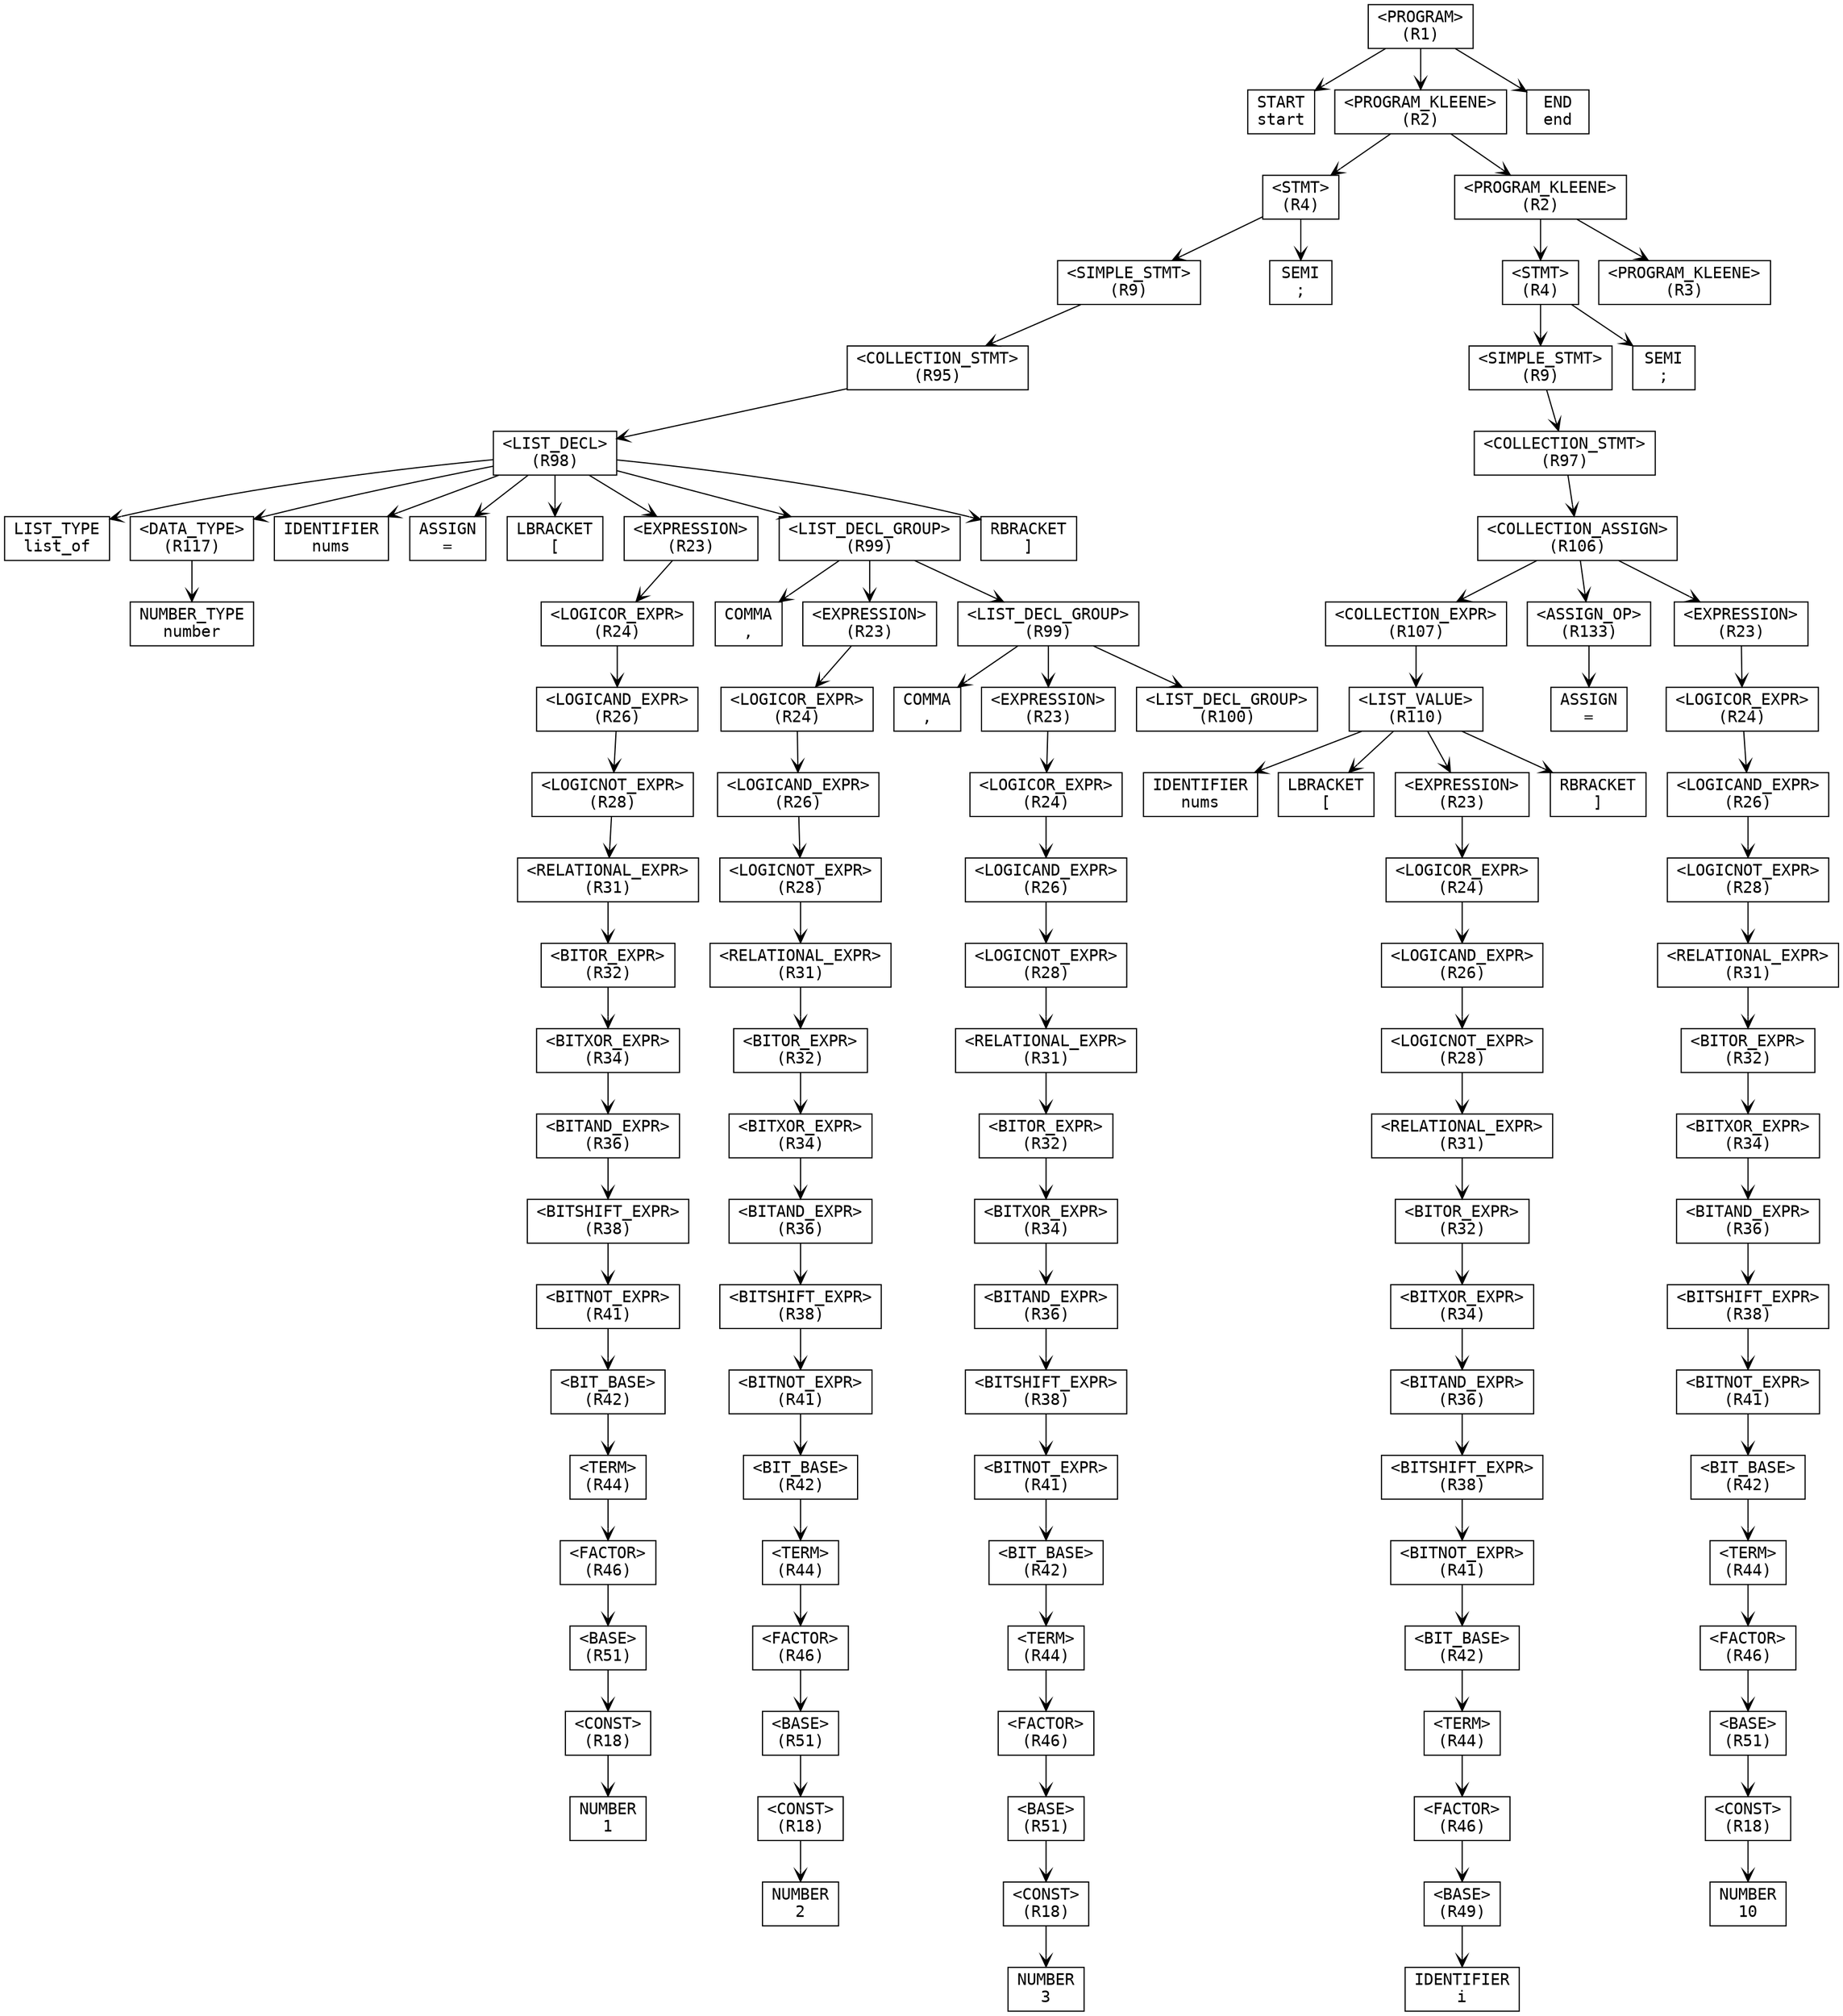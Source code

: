 digraph ParseTree {
  node [shape=box, fontname="Courier"];
  edge [arrowhead=vee];
  n4275866 [label="<PROGRAM>\n(R1)"];
  n1099975486 [label="START\nstart"];
  n4275866 -> n1099975486;
  n26476492 [label="<PROGRAM_KLEENE>\n(R2)"];
  n485081469 [label="<STMT>\n(R4)"];
  n1356608316 [label="<SIMPLE_STMT>\n(R9)"];
  n1485080858 [label="<COLLECTION_STMT>\n(R95)"];
  n1182232665 [label="<LIST_DECL>\n(R98)"];
  n340239299 [label="LIST_TYPE\nlist_of"];
  n1182232665 -> n340239299;
  n624113572 [label="<DATA_TYPE>\n(R117)"];
  n1501800001 [label="NUMBER_TYPE\nnumber"];
  n624113572 -> n1501800001;
  n1182232665 -> n624113572;
  n604758160 [label="IDENTIFIER\nnums"];
  n1182232665 -> n604758160;
  n226166377 [label="ASSIGN\n="];
  n1182232665 -> n226166377;
  n826908277 [label="LBRACKET\n["];
  n1182232665 -> n826908277;
  n1975293875 [label="<EXPRESSION>\n(R23)"];
  n248047348 [label="<LOGICOR_EXPR>\n(R24)"];
  n1532358922 [label="<LOGICAND_EXPR>\n(R26)"];
  n638744099 [label="<LOGICNOT_EXPR>\n(R28)"];
  n922905693 [label="<RELATIONAL_EXPR>\n(R31)"];
  n2117387023 [label="<BITOR_EXPR>\n(R32)"];
  n169717858 [label="<BITXOR_EXPR>\n(R34)"];
  n1066101868 [label="<BITAND_EXPR>\n(R36)"];
  n458202948 [label="<BITSHIFT_EXPR>\n(R38)"];
  n1136331673 [label="<BITNOT_EXPR>\n(R41)"];
  n608316716 [label="<BIT_BASE>\n(R42)"];
  n1078910404 [label="<TERM>\n(R44)"];
  n664592182 [label="<FACTOR>\n(R46)"];
  n1012989855 [label="<BASE>\n(R51)"];
  n167681650 [label="<CONST>\n(R18)"];
  n1063834228 [label="NUMBER\n1"];
  n167681650 -> n1063834228;
  n1012989855 -> n167681650;
  n664592182 -> n1012989855;
  n1078910404 -> n664592182;
  n608316716 -> n1078910404;
  n1136331673 -> n608316716;
  n458202948 -> n1136331673;
  n1066101868 -> n458202948;
  n169717858 -> n1066101868;
  n2117387023 -> n169717858;
  n922905693 -> n2117387023;
  n638744099 -> n922905693;
  n1532358922 -> n638744099;
  n248047348 -> n1532358922;
  n1975293875 -> n248047348;
  n1182232665 -> n1975293875;
  n2127351744 [label="<LIST_DECL_GROUP>\n(R99)"];
  n1164663681 [label="COMMA\n,"];
  n2127351744 -> n1164663681;
  n941314128 [label="<EXPRESSION>\n(R23)"];
  n1092214357 [label="<LOGICOR_EXPR>\n(R24)"];
  n1504951161 [label="<LOGICAND_EXPR>\n(R26)"];
  n1176192157 [label="<LOGICNOT_EXPR>\n(R28)"];
  n610276830 [label="<RELATIONAL_EXPR>\n(R31)"];
  n730106993 [label="<BITOR_EXPR>\n(R32)"];
  n1873318411 [label="<BITXOR_EXPR>\n(R34)"];
  n1938492623 [label="<BITAND_EXPR>\n(R36)"];
  n1465985413 [label="<BITSHIFT_EXPR>\n(R38)"];
  n1485422620 [label="<BITNOT_EXPR>\n(R41)"];
  n1939487180 [label="<BIT_BASE>\n(R42)"];
  n1482468868 [label="<TERM>\n(R44)"];
  n103778699 [label="<FACTOR>\n(R46)"];
  n279978098 [label="<BASE>\n(R51)"];
  n843460593 [label="<CONST>\n(R18)"];
  n265788211 [label="NUMBER\n2"];
  n843460593 -> n265788211;
  n279978098 -> n843460593;
  n103778699 -> n279978098;
  n1482468868 -> n103778699;
  n1939487180 -> n1482468868;
  n1485422620 -> n1939487180;
  n1465985413 -> n1485422620;
  n1938492623 -> n1465985413;
  n1873318411 -> n1938492623;
  n730106993 -> n1873318411;
  n610276830 -> n730106993;
  n1176192157 -> n610276830;
  n1504951161 -> n1176192157;
  n1092214357 -> n1504951161;
  n941314128 -> n1092214357;
  n2127351744 -> n941314128;
  n1976445075 [label="<LIST_DECL_GROUP>\n(R99)"];
  n1693197800 [label="COMMA\n,"];
  n1976445075 -> n1693197800;
  n1733732131 [label="<EXPRESSION>\n(R23)"];
  n1424729849 [label="<LOGICOR_EXPR>\n(R24)"];
  n1348830791 [label="<LOGICAND_EXPR>\n(R26)"];
  n1428372166 [label="<LOGICNOT_EXPR>\n(R28)"];
  n127852798 [label="<RELATIONAL_EXPR>\n(R31)"];
  n248201882 [label="<BITOR_EXPR>\n(R32)"];
  n1918937786 [label="<BITXOR_EXPR>\n(R34)"];
  n1054427962 [label="<BITAND_EXPR>\n(R36)"];
  n1311823119 [label="<BITSHIFT_EXPR>\n(R38)"];
  n448496065 [label="<BITNOT_EXPR>\n(R41)"];
  n1836703062 [label="<BIT_BASE>\n(R42)"];
  n428723032 [label="<TERM>\n(R44)"];
  n1365114315 [label="<FACTOR>\n(R46)"];
  n397331368 [label="<BASE>\n(R51)"];
  n882784102 [label="<CONST>\n(R18)"];
  n1128201638 [label="NUMBER\n3"];
  n882784102 -> n1128201638;
  n397331368 -> n882784102;
  n1365114315 -> n397331368;
  n428723032 -> n1365114315;
  n1836703062 -> n428723032;
  n448496065 -> n1836703062;
  n1311823119 -> n448496065;
  n1054427962 -> n1311823119;
  n1918937786 -> n1054427962;
  n248201882 -> n1918937786;
  n127852798 -> n248201882;
  n1428372166 -> n127852798;
  n1348830791 -> n1428372166;
  n1424729849 -> n1348830791;
  n1733732131 -> n1424729849;
  n1976445075 -> n1733732131;
  n2100556719 [label="<LIST_DECL_GROUP>\n(R100)"];
  n1976445075 -> n2100556719;
  n2127351744 -> n1976445075;
  n1182232665 -> n2127351744;
  n480347178 [label="RBRACKET\n]"];
  n1182232665 -> n480347178;
  n1485080858 -> n1182232665;
  n1356608316 -> n1485080858;
  n485081469 -> n1356608316;
  n1505863135 [label="SEMI\n;"];
  n485081469 -> n1505863135;
  n26476492 -> n485081469;
  n1831252108 [label="<PROGRAM_KLEENE>\n(R2)"];
  n258643980 [label="<STMT>\n(R4)"];
  n536534303 [label="<SIMPLE_STMT>\n(R9)"];
  n1262582882 [label="<COLLECTION_STMT>\n(R97)"];
  n331028310 [label="<COLLECTION_ASSIGN>\n(R106)"];
  n1221220309 [label="<COLLECTION_EXPR>\n(R107)"];
  n26307062 [label="<LIST_VALUE>\n(R110)"];
  n1106487242 [label="IDENTIFIER\nnums"];
  n26307062 -> n1106487242;
  n179902725 [label="LBRACKET\n["];
  n26307062 -> n179902725;
  n282559352 [label="<EXPRESSION>\n(R23)"];
  n444831309 [label="<LOGICOR_EXPR>\n(R24)"];
  n1175629600 [label="<LOGICAND_EXPR>\n(R26)"];
  n69330902 [label="<LOGICNOT_EXPR>\n(R28)"];
  n683763817 [label="<RELATIONAL_EXPR>\n(R31)"];
  n787915458 [label="<BITOR_EXPR>\n(R32)"];
  n2102289299 [label="<BITXOR_EXPR>\n(R34)"];
  n1985623227 [label="<BITAND_EXPR>\n(R36)"];
  n1442547769 [label="<BITSHIFT_EXPR>\n(R38)"];
  n1317060854 [label="<BITNOT_EXPR>\n(R41)"];
  n1079795790 [label="<BIT_BASE>\n(R42)"];
  n1736731410 [label="<TERM>\n(R44)"];
  n1849134491 [label="<FACTOR>\n(R46)"];
  n653813723 [label="<BASE>\n(R49)"];
  n92618074 [label="IDENTIFIER\ni"];
  n653813723 -> n92618074;
  n1849134491 -> n653813723;
  n1736731410 -> n1849134491;
  n1079795790 -> n1736731410;
  n1317060854 -> n1079795790;
  n1442547769 -> n1317060854;
  n1985623227 -> n1442547769;
  n2102289299 -> n1985623227;
  n787915458 -> n2102289299;
  n683763817 -> n787915458;
  n69330902 -> n683763817;
  n1175629600 -> n69330902;
  n444831309 -> n1175629600;
  n282559352 -> n444831309;
  n26307062 -> n282559352;
  n1100810755 [label="RBRACKET\n]"];
  n26307062 -> n1100810755;
  n1221220309 -> n26307062;
  n331028310 -> n1221220309;
  n328469758 [label="<ASSIGN_OP>\n(R133)"];
  n1983346664 [label="ASSIGN\n="];
  n328469758 -> n1983346664;
  n331028310 -> n328469758;
  n1526004633 [label="<EXPRESSION>\n(R23)"];
  n1938833366 [label="<LOGICOR_EXPR>\n(R24)"];
  n1087389350 [label="<LOGICAND_EXPR>\n(R26)"];
  n227907939 [label="<LOGICNOT_EXPR>\n(R28)"];
  n1891664763 [label="<RELATIONAL_EXPR>\n(R31)"];
  n39611450 [label="<BITOR_EXPR>\n(R32)"];
  n1127765977 [label="<BITXOR_EXPR>\n(R34)"];
  n1657245788 [label="<BITAND_EXPR>\n(R36)"];
  n375921700 [label="<BITSHIFT_EXPR>\n(R38)"];
  n1999937391 [label="<BITNOT_EXPR>\n(R41)"];
  n1991477455 [label="<BIT_BASE>\n(R42)"];
  n682144565 [label="<TERM>\n(R44)"];
  n2121728824 [label="<FACTOR>\n(R46)"];
  n761996414 [label="<BASE>\n(R51)"];
  n1198798060 [label="<CONST>\n(R18)"];
  n707270188 [label="NUMBER\n10"];
  n1198798060 -> n707270188;
  n761996414 -> n1198798060;
  n2121728824 -> n761996414;
  n682144565 -> n2121728824;
  n1991477455 -> n682144565;
  n1999937391 -> n1991477455;
  n375921700 -> n1999937391;
  n1657245788 -> n375921700;
  n1127765977 -> n1657245788;
  n39611450 -> n1127765977;
  n1891664763 -> n39611450;
  n227907939 -> n1891664763;
  n1087389350 -> n227907939;
  n1938833366 -> n1087389350;
  n1526004633 -> n1938833366;
  n331028310 -> n1526004633;
  n1262582882 -> n331028310;
  n536534303 -> n1262582882;
  n258643980 -> n536534303;
  n1820376722 [label="SEMI\n;"];
  n258643980 -> n1820376722;
  n1831252108 -> n258643980;
  n406601640 [label="<PROGRAM_KLEENE>\n(R3)"];
  n1831252108 -> n406601640;
  n26476492 -> n1831252108;
  n4275866 -> n26476492;
  n2114566935 [label="END\nend"];
  n4275866 -> n2114566935;
}